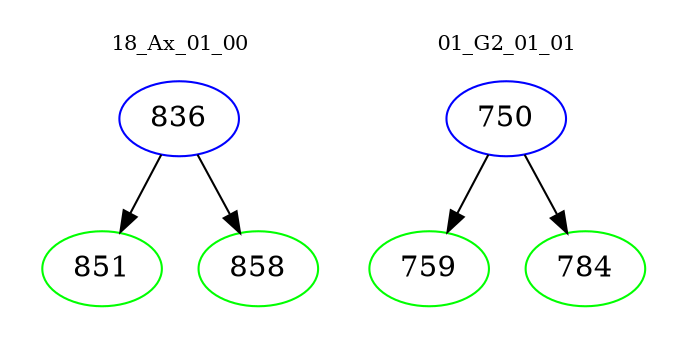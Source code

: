 digraph{
subgraph cluster_0 {
color = white
label = "18_Ax_01_00";
fontsize=10;
T0_836 [label="836", color="blue"]
T0_836 -> T0_851 [color="black"]
T0_851 [label="851", color="green"]
T0_836 -> T0_858 [color="black"]
T0_858 [label="858", color="green"]
}
subgraph cluster_1 {
color = white
label = "01_G2_01_01";
fontsize=10;
T1_750 [label="750", color="blue"]
T1_750 -> T1_759 [color="black"]
T1_759 [label="759", color="green"]
T1_750 -> T1_784 [color="black"]
T1_784 [label="784", color="green"]
}
}
